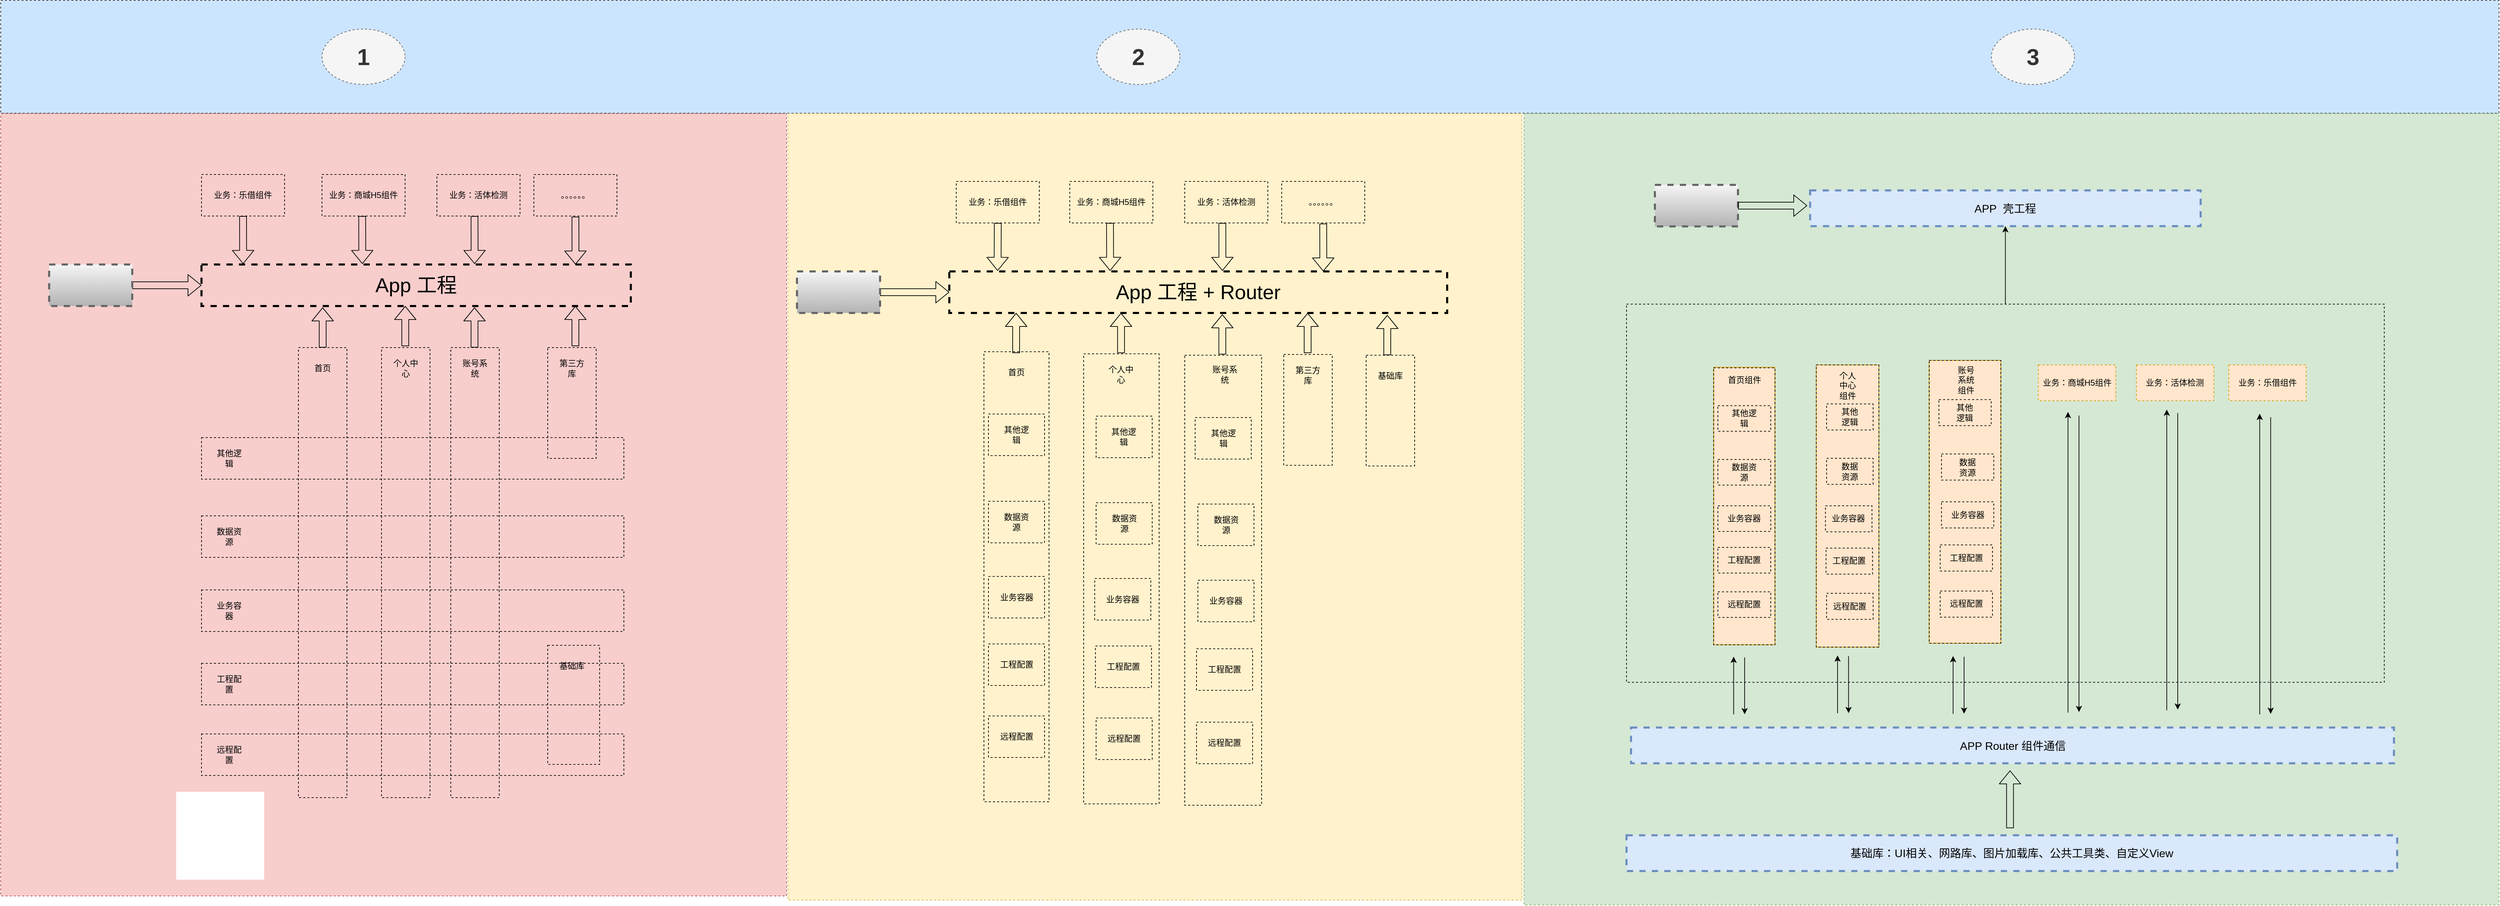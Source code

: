 <mxfile version="13.8.3" type="github">
  <diagram id="fWEZQgw__x6ZtdcJtYpZ" name="Page-1">
    <mxGraphModel dx="4532" dy="2762" grid="1" gridSize="10" guides="1" tooltips="1" connect="1" arrows="1" fold="1" page="1" pageScale="1" pageWidth="1169" pageHeight="827" background="none" math="0" shadow="0">
      <root>
        <mxCell id="0" />
        <mxCell id="1" parent="0" />
        <mxCell id="_5a8jp4hBbR_ww9mLfNI-317" value="" style="group" vertex="1" connectable="0" parent="1">
          <mxGeometry x="-520" y="-622" width="3608" height="1252" as="geometry" />
        </mxCell>
        <mxCell id="_5a8jp4hBbR_ww9mLfNI-311" value="" style="rounded=0;whiteSpace=wrap;html=1;dashed=1;strokeWidth=1;fillColor=#cce5ff;fontSize=33;strokeColor=#36393d;" vertex="1" parent="_5a8jp4hBbR_ww9mLfNI-317">
          <mxGeometry y="-41.5" width="3608" height="163" as="geometry" />
        </mxCell>
        <mxCell id="_5a8jp4hBbR_ww9mLfNI-304" value="" style="rounded=0;whiteSpace=wrap;html=1;dashed=1;strokeWidth=1;fillColor=#f8cecc;fontSize=16;strokeColor=#b85450;" vertex="1" parent="_5a8jp4hBbR_ww9mLfNI-317">
          <mxGeometry y="122" width="1135" height="1130" as="geometry" />
        </mxCell>
        <mxCell id="_5a8jp4hBbR_ww9mLfNI-19" value="账号系统" style="text;html=1;strokeColor=none;fillColor=none;align=center;verticalAlign=middle;whiteSpace=wrap;rounded=0;dashed=1;" vertex="1" parent="_5a8jp4hBbR_ww9mLfNI-317">
          <mxGeometry x="665" y="480" width="40" height="20" as="geometry" />
        </mxCell>
        <mxCell id="_5a8jp4hBbR_ww9mLfNI-21" value="" style="rounded=0;whiteSpace=wrap;html=1;dashed=1;fillColor=none;container=1;" vertex="1" collapsed="1" parent="_5a8jp4hBbR_ww9mLfNI-317">
          <mxGeometry x="790" y="890" width="75" height="172" as="geometry">
            <mxRectangle x="680" y="620" width="70" height="220" as="alternateBounds" />
          </mxGeometry>
        </mxCell>
        <mxCell id="_5a8jp4hBbR_ww9mLfNI-22" value="基础库" style="text;html=1;strokeColor=none;fillColor=none;align=center;verticalAlign=middle;whiteSpace=wrap;rounded=0;dashed=1;" vertex="1" parent="_5a8jp4hBbR_ww9mLfNI-317">
          <mxGeometry x="805" y="910" width="40" height="20" as="geometry" />
        </mxCell>
        <mxCell id="_5a8jp4hBbR_ww9mLfNI-23" value="" style="group" vertex="1" connectable="0" parent="_5a8jp4hBbR_ww9mLfNI-317">
          <mxGeometry x="290" y="1018" width="610" height="60" as="geometry" />
        </mxCell>
        <mxCell id="_5a8jp4hBbR_ww9mLfNI-5" value="" style="rounded=0;whiteSpace=wrap;html=1;dashed=1;fillColor=none;" vertex="1" parent="_5a8jp4hBbR_ww9mLfNI-23">
          <mxGeometry width="610" height="60" as="geometry" />
        </mxCell>
        <mxCell id="_5a8jp4hBbR_ww9mLfNI-15" value="远程配置" style="text;html=1;strokeColor=none;fillColor=none;align=center;verticalAlign=middle;whiteSpace=wrap;rounded=0;dashed=1;" vertex="1" parent="_5a8jp4hBbR_ww9mLfNI-23">
          <mxGeometry x="20" y="20" width="40" height="20" as="geometry" />
        </mxCell>
        <mxCell id="_5a8jp4hBbR_ww9mLfNI-24" value="" style="group" vertex="1" connectable="0" parent="_5a8jp4hBbR_ww9mLfNI-317">
          <mxGeometry x="290" y="916" width="610" height="60" as="geometry" />
        </mxCell>
        <mxCell id="_5a8jp4hBbR_ww9mLfNI-4" value="" style="rounded=0;whiteSpace=wrap;html=1;dashed=1;fillColor=none;" vertex="1" parent="_5a8jp4hBbR_ww9mLfNI-24">
          <mxGeometry width="610" height="60" as="geometry" />
        </mxCell>
        <mxCell id="_5a8jp4hBbR_ww9mLfNI-14" value="工程配置" style="text;html=1;strokeColor=none;fillColor=none;align=center;verticalAlign=middle;whiteSpace=wrap;rounded=0;dashed=1;" vertex="1" parent="_5a8jp4hBbR_ww9mLfNI-24">
          <mxGeometry x="20" y="20" width="40" height="20" as="geometry" />
        </mxCell>
        <mxCell id="_5a8jp4hBbR_ww9mLfNI-25" value="" style="group" vertex="1" connectable="0" parent="_5a8jp4hBbR_ww9mLfNI-317">
          <mxGeometry x="290" y="703" width="610" height="60" as="geometry" />
        </mxCell>
        <mxCell id="_5a8jp4hBbR_ww9mLfNI-3" value="" style="rounded=0;whiteSpace=wrap;html=1;dashed=1;fillColor=none;" vertex="1" parent="_5a8jp4hBbR_ww9mLfNI-25">
          <mxGeometry width="610" height="60" as="geometry" />
        </mxCell>
        <mxCell id="_5a8jp4hBbR_ww9mLfNI-16" value="数据资源" style="text;html=1;strokeColor=none;fillColor=none;align=center;verticalAlign=middle;whiteSpace=wrap;rounded=0;dashed=1;" vertex="1" parent="_5a8jp4hBbR_ww9mLfNI-25">
          <mxGeometry x="20" y="20" width="40" height="20" as="geometry" />
        </mxCell>
        <mxCell id="_5a8jp4hBbR_ww9mLfNI-26" value="" style="group" vertex="1" connectable="0" parent="_5a8jp4hBbR_ww9mLfNI-317">
          <mxGeometry x="290" y="590" width="610" height="60" as="geometry" />
        </mxCell>
        <mxCell id="_5a8jp4hBbR_ww9mLfNI-2" value="" style="rounded=0;whiteSpace=wrap;html=1;dashed=1;fillColor=none;" vertex="1" parent="_5a8jp4hBbR_ww9mLfNI-26">
          <mxGeometry width="610" height="60" as="geometry" />
        </mxCell>
        <mxCell id="_5a8jp4hBbR_ww9mLfNI-12" value="其他逻辑" style="text;html=1;strokeColor=none;fillColor=none;align=center;verticalAlign=middle;whiteSpace=wrap;rounded=0;dashed=1;" vertex="1" parent="_5a8jp4hBbR_ww9mLfNI-26">
          <mxGeometry x="20" y="20" width="40" height="20" as="geometry" />
        </mxCell>
        <mxCell id="_5a8jp4hBbR_ww9mLfNI-27" value="" style="group" vertex="1" connectable="0" parent="_5a8jp4hBbR_ww9mLfNI-317">
          <mxGeometry x="290" y="810" width="610" height="60" as="geometry" />
        </mxCell>
        <mxCell id="_5a8jp4hBbR_ww9mLfNI-28" value="" style="rounded=0;whiteSpace=wrap;html=1;dashed=1;fillColor=none;" vertex="1" parent="_5a8jp4hBbR_ww9mLfNI-27">
          <mxGeometry width="610" height="60" as="geometry" />
        </mxCell>
        <mxCell id="_5a8jp4hBbR_ww9mLfNI-29" value="业务容器" style="text;html=1;strokeColor=none;fillColor=none;align=center;verticalAlign=middle;whiteSpace=wrap;rounded=0;dashed=1;" vertex="1" parent="_5a8jp4hBbR_ww9mLfNI-27">
          <mxGeometry x="20" y="20" width="40" height="20" as="geometry" />
        </mxCell>
        <mxCell id="_5a8jp4hBbR_ww9mLfNI-32" value="" style="group" vertex="1" connectable="0" parent="_5a8jp4hBbR_ww9mLfNI-317">
          <mxGeometry x="790" y="460" width="70" height="160" as="geometry" />
        </mxCell>
        <mxCell id="_5a8jp4hBbR_ww9mLfNI-9" value="" style="rounded=0;whiteSpace=wrap;html=1;dashed=1;fillColor=none;" vertex="1" parent="_5a8jp4hBbR_ww9mLfNI-32">
          <mxGeometry width="70" height="160" as="geometry" />
        </mxCell>
        <mxCell id="_5a8jp4hBbR_ww9mLfNI-20" value="第三方库" style="text;html=1;strokeColor=none;fillColor=none;align=center;verticalAlign=middle;whiteSpace=wrap;rounded=0;dashed=1;" vertex="1" parent="_5a8jp4hBbR_ww9mLfNI-32">
          <mxGeometry x="15" y="20" width="40" height="20" as="geometry" />
        </mxCell>
        <mxCell id="_5a8jp4hBbR_ww9mLfNI-33" value="&lt;font style=&quot;font-size: 29px&quot;&gt;App 工程&lt;/font&gt;" style="rounded=0;whiteSpace=wrap;html=1;dashed=1;fillColor=none;strokeWidth=3;" vertex="1" parent="_5a8jp4hBbR_ww9mLfNI-317">
          <mxGeometry x="290" y="340" width="620" height="60" as="geometry" />
        </mxCell>
        <mxCell id="_5a8jp4hBbR_ww9mLfNI-34" value="业务：乐借组件" style="rounded=0;whiteSpace=wrap;html=1;dashed=1;fillColor=none;" vertex="1" parent="_5a8jp4hBbR_ww9mLfNI-317">
          <mxGeometry x="290" y="210" width="120" height="60" as="geometry" />
        </mxCell>
        <mxCell id="_5a8jp4hBbR_ww9mLfNI-35" value="业务：商城H5组件" style="rounded=0;whiteSpace=wrap;html=1;dashed=1;fillColor=none;" vertex="1" parent="_5a8jp4hBbR_ww9mLfNI-317">
          <mxGeometry x="464" y="210" width="120" height="60" as="geometry" />
        </mxCell>
        <mxCell id="_5a8jp4hBbR_ww9mLfNI-36" value="业务：活体检测" style="rounded=0;whiteSpace=wrap;html=1;dashed=1;fillColor=none;" vertex="1" parent="_5a8jp4hBbR_ww9mLfNI-317">
          <mxGeometry x="630" y="210" width="120" height="60" as="geometry" />
        </mxCell>
        <mxCell id="_5a8jp4hBbR_ww9mLfNI-37" value="。。。。。。" style="rounded=0;whiteSpace=wrap;html=1;dashed=1;fillColor=none;" vertex="1" parent="_5a8jp4hBbR_ww9mLfNI-317">
          <mxGeometry x="770" y="210" width="120" height="60" as="geometry" />
        </mxCell>
        <mxCell id="_5a8jp4hBbR_ww9mLfNI-39" value="" style="shape=flexArrow;endArrow=classic;html=1;entryX=0;entryY=0.5;entryDx=0;entryDy=0;exitX=1;exitY=0.5;exitDx=0;exitDy=0;" edge="1" parent="_5a8jp4hBbR_ww9mLfNI-317" source="_5a8jp4hBbR_ww9mLfNI-41" target="_5a8jp4hBbR_ww9mLfNI-33">
          <mxGeometry width="50" height="50" relative="1" as="geometry">
            <mxPoint x="130" y="400" as="sourcePoint" />
            <mxPoint x="180" y="350" as="targetPoint" />
            <Array as="points" />
          </mxGeometry>
        </mxCell>
        <mxCell id="_5a8jp4hBbR_ww9mLfNI-41" value="" style="rounded=0;whiteSpace=wrap;html=1;dashed=1;strokeWidth=3;fillColor=#f5f5f5;strokeColor=#666666;gradientColor=#b3b3b3;" vertex="1" parent="_5a8jp4hBbR_ww9mLfNI-317">
          <mxGeometry x="70" y="340" width="120" height="60" as="geometry" />
        </mxCell>
        <mxCell id="_5a8jp4hBbR_ww9mLfNI-42" value="" style="shape=flexArrow;endArrow=classic;html=1;exitX=0.5;exitY=0;exitDx=0;exitDy=0;" edge="1" parent="_5a8jp4hBbR_ww9mLfNI-317" source="_5a8jp4hBbR_ww9mLfNI-6">
          <mxGeometry width="50" height="50" relative="1" as="geometry">
            <mxPoint x="462" y="450" as="sourcePoint" />
            <mxPoint x="465" y="402" as="targetPoint" />
          </mxGeometry>
        </mxCell>
        <mxCell id="_5a8jp4hBbR_ww9mLfNI-43" value="" style="shape=flexArrow;endArrow=classic;html=1;exitX=0.5;exitY=0;exitDx=0;exitDy=0;" edge="1" parent="_5a8jp4hBbR_ww9mLfNI-317">
          <mxGeometry width="50" height="50" relative="1" as="geometry">
            <mxPoint x="584.29" y="458" as="sourcePoint" />
            <mxPoint x="584.29" y="400" as="targetPoint" />
          </mxGeometry>
        </mxCell>
        <mxCell id="_5a8jp4hBbR_ww9mLfNI-44" value="" style="shape=flexArrow;endArrow=classic;html=1;exitX=0.5;exitY=0;exitDx=0;exitDy=0;" edge="1" parent="_5a8jp4hBbR_ww9mLfNI-317">
          <mxGeometry width="50" height="50" relative="1" as="geometry">
            <mxPoint x="684.29" y="460" as="sourcePoint" />
            <mxPoint x="684.29" y="402" as="targetPoint" />
          </mxGeometry>
        </mxCell>
        <mxCell id="_5a8jp4hBbR_ww9mLfNI-45" value="" style="shape=flexArrow;endArrow=classic;html=1;exitX=0.5;exitY=0;exitDx=0;exitDy=0;" edge="1" parent="_5a8jp4hBbR_ww9mLfNI-317">
          <mxGeometry width="50" height="50" relative="1" as="geometry">
            <mxPoint x="830" y="458" as="sourcePoint" />
            <mxPoint x="830" y="400" as="targetPoint" />
          </mxGeometry>
        </mxCell>
        <mxCell id="_5a8jp4hBbR_ww9mLfNI-47" value="" style="shape=flexArrow;endArrow=classic;html=1;exitX=0.5;exitY=1;exitDx=0;exitDy=0;entryX=0.097;entryY=-0.014;entryDx=0;entryDy=0;entryPerimeter=0;" edge="1" parent="_5a8jp4hBbR_ww9mLfNI-317" source="_5a8jp4hBbR_ww9mLfNI-34" target="_5a8jp4hBbR_ww9mLfNI-33">
          <mxGeometry width="50" height="50" relative="1" as="geometry">
            <mxPoint x="320" y="330" as="sourcePoint" />
            <mxPoint x="370" y="280" as="targetPoint" />
          </mxGeometry>
        </mxCell>
        <mxCell id="_5a8jp4hBbR_ww9mLfNI-48" value="" style="shape=flexArrow;endArrow=classic;html=1;exitX=0.5;exitY=1;exitDx=0;exitDy=0;entryX=0.097;entryY=-0.014;entryDx=0;entryDy=0;entryPerimeter=0;" edge="1" parent="_5a8jp4hBbR_ww9mLfNI-317">
          <mxGeometry width="50" height="50" relative="1" as="geometry">
            <mxPoint x="522.07" y="270" as="sourcePoint" />
            <mxPoint x="522.21" y="339.16" as="targetPoint" />
          </mxGeometry>
        </mxCell>
        <mxCell id="_5a8jp4hBbR_ww9mLfNI-49" value="" style="shape=flexArrow;endArrow=classic;html=1;exitX=0.5;exitY=1;exitDx=0;exitDy=0;entryX=0.097;entryY=-0.014;entryDx=0;entryDy=0;entryPerimeter=0;" edge="1" parent="_5a8jp4hBbR_ww9mLfNI-317">
          <mxGeometry width="50" height="50" relative="1" as="geometry">
            <mxPoint x="684.29" y="270" as="sourcePoint" />
            <mxPoint x="684.43" y="339.16" as="targetPoint" />
          </mxGeometry>
        </mxCell>
        <mxCell id="_5a8jp4hBbR_ww9mLfNI-50" value="" style="shape=flexArrow;endArrow=classic;html=1;exitX=0.5;exitY=1;exitDx=0;exitDy=0;entryX=0.097;entryY=-0.014;entryDx=0;entryDy=0;entryPerimeter=0;" edge="1" parent="_5a8jp4hBbR_ww9mLfNI-317">
          <mxGeometry width="50" height="50" relative="1" as="geometry">
            <mxPoint x="830" y="270.84" as="sourcePoint" />
            <mxPoint x="830.14" y="340.0" as="targetPoint" />
          </mxGeometry>
        </mxCell>
        <mxCell id="_5a8jp4hBbR_ww9mLfNI-310" value="1" style="ellipse;whiteSpace=wrap;html=1;dashed=1;strokeWidth=1;fillColor=#f5f5f5;fontSize=33;strokeColor=#666666;fontColor=#333333;fontStyle=1" vertex="1" parent="_5a8jp4hBbR_ww9mLfNI-317">
          <mxGeometry x="464" width="120" height="80" as="geometry" />
        </mxCell>
        <mxCell id="_5a8jp4hBbR_ww9mLfNI-307" value="" style="rounded=0;whiteSpace=wrap;html=1;dashed=1;strokeWidth=1;fillColor=#d5e8d4;fontSize=16;strokeColor=#82b366;" vertex="1" parent="1">
          <mxGeometry x="1680" y="-500" width="1408" height="1143" as="geometry" />
        </mxCell>
        <mxCell id="_5a8jp4hBbR_ww9mLfNI-305" value="" style="rounded=0;whiteSpace=wrap;html=1;dashed=1;strokeWidth=1;fillColor=#fff2cc;fontSize=16;strokeColor=#d6b656;" vertex="1" parent="1">
          <mxGeometry x="617" y="-500" width="1060" height="1136" as="geometry" />
        </mxCell>
        <mxCell id="_5a8jp4hBbR_ww9mLfNI-8" value="" style="rounded=0;whiteSpace=wrap;html=1;dashed=1;fillColor=none;" vertex="1" parent="1">
          <mxGeometry x="130" y="-162" width="70" height="650" as="geometry" />
        </mxCell>
        <mxCell id="_5a8jp4hBbR_ww9mLfNI-30" value="" style="group" vertex="1" connectable="0" parent="1">
          <mxGeometry x="-90" y="-162" width="70" height="650" as="geometry" />
        </mxCell>
        <mxCell id="_5a8jp4hBbR_ww9mLfNI-6" value="" style="rounded=0;whiteSpace=wrap;html=1;dashed=1;fillColor=none;" vertex="1" parent="_5a8jp4hBbR_ww9mLfNI-30">
          <mxGeometry width="70" height="650" as="geometry" />
        </mxCell>
        <mxCell id="_5a8jp4hBbR_ww9mLfNI-10" value="首页" style="text;html=1;strokeColor=none;fillColor=none;align=center;verticalAlign=middle;whiteSpace=wrap;rounded=0;dashed=1;" vertex="1" parent="_5a8jp4hBbR_ww9mLfNI-30">
          <mxGeometry x="15" y="20" width="40" height="20" as="geometry" />
        </mxCell>
        <mxCell id="_5a8jp4hBbR_ww9mLfNI-31" value="" style="group" vertex="1" connectable="0" parent="1">
          <mxGeometry x="30" y="-162" width="70" height="650" as="geometry" />
        </mxCell>
        <mxCell id="_5a8jp4hBbR_ww9mLfNI-7" value="" style="rounded=0;whiteSpace=wrap;html=1;dashed=1;fillColor=none;" vertex="1" parent="_5a8jp4hBbR_ww9mLfNI-31">
          <mxGeometry width="70" height="650" as="geometry" />
        </mxCell>
        <mxCell id="_5a8jp4hBbR_ww9mLfNI-11" value="个人中心" style="text;html=1;strokeColor=none;fillColor=none;align=center;verticalAlign=middle;whiteSpace=wrap;rounded=0;dashed=1;" vertex="1" parent="_5a8jp4hBbR_ww9mLfNI-31">
          <mxGeometry x="15" y="20" width="40" height="20" as="geometry" />
        </mxCell>
        <mxCell id="_5a8jp4hBbR_ww9mLfNI-76" value="" style="group" vertex="1" connectable="0" parent="1">
          <mxGeometry x="1333" y="-152" width="70" height="160" as="geometry" />
        </mxCell>
        <mxCell id="_5a8jp4hBbR_ww9mLfNI-77" value="" style="rounded=0;whiteSpace=wrap;html=1;dashed=1;fillColor=none;" vertex="1" parent="_5a8jp4hBbR_ww9mLfNI-76">
          <mxGeometry width="70" height="160" as="geometry" />
        </mxCell>
        <mxCell id="_5a8jp4hBbR_ww9mLfNI-78" value="第三方库" style="text;html=1;strokeColor=none;fillColor=none;align=center;verticalAlign=middle;whiteSpace=wrap;rounded=0;dashed=1;" vertex="1" parent="_5a8jp4hBbR_ww9mLfNI-76">
          <mxGeometry x="15" y="20" width="40" height="20" as="geometry" />
        </mxCell>
        <mxCell id="_5a8jp4hBbR_ww9mLfNI-79" value="&lt;font style=&quot;font-size: 29px&quot;&gt;App 工程 + Router&lt;/font&gt;" style="rounded=0;whiteSpace=wrap;html=1;dashed=1;fillColor=none;strokeWidth=3;" vertex="1" parent="1">
          <mxGeometry x="850" y="-272" width="719" height="60" as="geometry" />
        </mxCell>
        <mxCell id="_5a8jp4hBbR_ww9mLfNI-80" value="业务：乐借组件" style="rounded=0;whiteSpace=wrap;html=1;dashed=1;fillColor=none;" vertex="1" parent="1">
          <mxGeometry x="860" y="-402" width="120" height="60" as="geometry" />
        </mxCell>
        <mxCell id="_5a8jp4hBbR_ww9mLfNI-81" value="业务：商城H5组件" style="rounded=0;whiteSpace=wrap;html=1;dashed=1;fillColor=none;" vertex="1" parent="1">
          <mxGeometry x="1024" y="-402" width="120" height="60" as="geometry" />
        </mxCell>
        <mxCell id="_5a8jp4hBbR_ww9mLfNI-82" value="业务：活体检测" style="rounded=0;whiteSpace=wrap;html=1;dashed=1;fillColor=none;" vertex="1" parent="1">
          <mxGeometry x="1190" y="-402" width="120" height="60" as="geometry" />
        </mxCell>
        <mxCell id="_5a8jp4hBbR_ww9mLfNI-83" value="。。。。。。" style="rounded=0;whiteSpace=wrap;html=1;dashed=1;fillColor=none;" vertex="1" parent="1">
          <mxGeometry x="1330" y="-402" width="120" height="60" as="geometry" />
        </mxCell>
        <mxCell id="_5a8jp4hBbR_ww9mLfNI-84" value="" style="shape=flexArrow;endArrow=classic;html=1;entryX=0;entryY=0.5;entryDx=0;entryDy=0;exitX=1;exitY=0.5;exitDx=0;exitDy=0;" edge="1" source="_5a8jp4hBbR_ww9mLfNI-85" target="_5a8jp4hBbR_ww9mLfNI-79" parent="1">
          <mxGeometry width="50" height="50" relative="1" as="geometry">
            <mxPoint x="690" y="-212" as="sourcePoint" />
            <mxPoint x="740" y="-262" as="targetPoint" />
            <Array as="points" />
          </mxGeometry>
        </mxCell>
        <mxCell id="_5a8jp4hBbR_ww9mLfNI-85" value="" style="rounded=0;whiteSpace=wrap;html=1;dashed=1;strokeWidth=3;fillColor=#f5f5f5;gradientColor=#b3b3b3;strokeColor=#666666;" vertex="1" parent="1">
          <mxGeometry x="630" y="-272" width="120" height="60" as="geometry" />
        </mxCell>
        <mxCell id="_5a8jp4hBbR_ww9mLfNI-87" value="" style="shape=flexArrow;endArrow=classic;html=1;exitX=0.5;exitY=0;exitDx=0;exitDy=0;" edge="1" parent="1">
          <mxGeometry width="50" height="50" relative="1" as="geometry">
            <mxPoint x="1098" y="-154" as="sourcePoint" />
            <mxPoint x="1098" y="-212" as="targetPoint" />
          </mxGeometry>
        </mxCell>
        <mxCell id="_5a8jp4hBbR_ww9mLfNI-88" value="" style="shape=flexArrow;endArrow=classic;html=1;exitX=0.5;exitY=0;exitDx=0;exitDy=0;" edge="1" parent="1">
          <mxGeometry width="50" height="50" relative="1" as="geometry">
            <mxPoint x="1244.29" y="-152" as="sourcePoint" />
            <mxPoint x="1244.29" y="-210" as="targetPoint" />
          </mxGeometry>
        </mxCell>
        <mxCell id="_5a8jp4hBbR_ww9mLfNI-89" value="" style="shape=flexArrow;endArrow=classic;html=1;exitX=0.5;exitY=0;exitDx=0;exitDy=0;" edge="1" parent="1">
          <mxGeometry width="50" height="50" relative="1" as="geometry">
            <mxPoint x="1367.5" y="-154" as="sourcePoint" />
            <mxPoint x="1367.5" y="-212" as="targetPoint" />
          </mxGeometry>
        </mxCell>
        <mxCell id="_5a8jp4hBbR_ww9mLfNI-90" value="" style="shape=flexArrow;endArrow=classic;html=1;exitX=0.5;exitY=1;exitDx=0;exitDy=0;entryX=0.097;entryY=-0.014;entryDx=0;entryDy=0;entryPerimeter=0;" edge="1" source="_5a8jp4hBbR_ww9mLfNI-80" target="_5a8jp4hBbR_ww9mLfNI-79" parent="1">
          <mxGeometry width="50" height="50" relative="1" as="geometry">
            <mxPoint x="880" y="-282" as="sourcePoint" />
            <mxPoint x="930" y="-332" as="targetPoint" />
          </mxGeometry>
        </mxCell>
        <mxCell id="_5a8jp4hBbR_ww9mLfNI-91" value="" style="shape=flexArrow;endArrow=classic;html=1;exitX=0.5;exitY=1;exitDx=0;exitDy=0;entryX=0.097;entryY=-0.014;entryDx=0;entryDy=0;entryPerimeter=0;" edge="1" parent="1">
          <mxGeometry width="50" height="50" relative="1" as="geometry">
            <mxPoint x="1082.07" y="-342" as="sourcePoint" />
            <mxPoint x="1082.21" y="-272.84" as="targetPoint" />
          </mxGeometry>
        </mxCell>
        <mxCell id="_5a8jp4hBbR_ww9mLfNI-92" value="" style="shape=flexArrow;endArrow=classic;html=1;exitX=0.5;exitY=1;exitDx=0;exitDy=0;entryX=0.097;entryY=-0.014;entryDx=0;entryDy=0;entryPerimeter=0;" edge="1" parent="1">
          <mxGeometry width="50" height="50" relative="1" as="geometry">
            <mxPoint x="1244.29" y="-342" as="sourcePoint" />
            <mxPoint x="1244.43" y="-272.84" as="targetPoint" />
          </mxGeometry>
        </mxCell>
        <mxCell id="_5a8jp4hBbR_ww9mLfNI-93" value="" style="shape=flexArrow;endArrow=classic;html=1;exitX=0.5;exitY=1;exitDx=0;exitDy=0;entryX=0.097;entryY=-0.014;entryDx=0;entryDy=0;entryPerimeter=0;" edge="1" parent="1">
          <mxGeometry width="50" height="50" relative="1" as="geometry">
            <mxPoint x="1390" y="-341.16" as="sourcePoint" />
            <mxPoint x="1390.14" y="-272.0" as="targetPoint" />
          </mxGeometry>
        </mxCell>
        <mxCell id="_5a8jp4hBbR_ww9mLfNI-71" value="" style="rounded=0;whiteSpace=wrap;html=1;dashed=1;fillColor=none;" vertex="1" parent="1">
          <mxGeometry x="900" y="-156" width="94.0" height="650" as="geometry" />
        </mxCell>
        <mxCell id="_5a8jp4hBbR_ww9mLfNI-72" value="首页" style="text;html=1;strokeColor=none;fillColor=none;align=center;verticalAlign=middle;whiteSpace=wrap;rounded=0;dashed=1;" vertex="1" parent="1">
          <mxGeometry x="920.143" y="-136" width="53.714" height="20" as="geometry" />
        </mxCell>
        <mxCell id="_5a8jp4hBbR_ww9mLfNI-94" value="" style="group" vertex="1" connectable="0" parent="1">
          <mxGeometry x="906.5" y="-66" width="81" height="60" as="geometry" />
        </mxCell>
        <mxCell id="_5a8jp4hBbR_ww9mLfNI-96" value="" style="group" vertex="1" connectable="0" parent="_5a8jp4hBbR_ww9mLfNI-94">
          <mxGeometry width="81" height="60" as="geometry" />
        </mxCell>
        <mxCell id="_5a8jp4hBbR_ww9mLfNI-65" value="" style="rounded=0;whiteSpace=wrap;html=1;dashed=1;fillColor=none;" vertex="1" parent="_5a8jp4hBbR_ww9mLfNI-96">
          <mxGeometry width="81" height="60" as="geometry" />
        </mxCell>
        <mxCell id="_5a8jp4hBbR_ww9mLfNI-66" value="其他逻辑" style="text;html=1;strokeColor=none;fillColor=none;align=center;verticalAlign=middle;whiteSpace=wrap;rounded=0;dashed=1;" vertex="1" parent="_5a8jp4hBbR_ww9mLfNI-96">
          <mxGeometry x="20" y="20" width="40" height="20" as="geometry" />
        </mxCell>
        <mxCell id="_5a8jp4hBbR_ww9mLfNI-122" value="" style="group" vertex="1" connectable="0" parent="1">
          <mxGeometry x="906.5" y="60" width="81" height="60" as="geometry" />
        </mxCell>
        <mxCell id="_5a8jp4hBbR_ww9mLfNI-123" value="" style="rounded=0;whiteSpace=wrap;html=1;dashed=1;fillColor=none;" vertex="1" parent="_5a8jp4hBbR_ww9mLfNI-122">
          <mxGeometry width="81" height="60" as="geometry" />
        </mxCell>
        <mxCell id="_5a8jp4hBbR_ww9mLfNI-124" value="数据资源" style="text;html=1;strokeColor=none;fillColor=none;align=center;verticalAlign=middle;whiteSpace=wrap;rounded=0;dashed=1;" vertex="1" parent="_5a8jp4hBbR_ww9mLfNI-122">
          <mxGeometry x="20.5" y="20" width="40" height="20" as="geometry" />
        </mxCell>
        <mxCell id="_5a8jp4hBbR_ww9mLfNI-132" value="业务容器" style="rounded=0;whiteSpace=wrap;html=1;dashed=1;fillColor=none;" vertex="1" parent="1">
          <mxGeometry x="906.5" y="168.5" width="81" height="60" as="geometry" />
        </mxCell>
        <mxCell id="_5a8jp4hBbR_ww9mLfNI-163" value="工程配置" style="rounded=0;whiteSpace=wrap;html=1;dashed=1;fillColor=none;" vertex="1" parent="1">
          <mxGeometry x="906.5" y="266" width="81" height="60" as="geometry" />
        </mxCell>
        <mxCell id="_5a8jp4hBbR_ww9mLfNI-164" value="远程配置" style="rounded=0;whiteSpace=wrap;html=1;dashed=1;fillColor=none;" vertex="1" parent="1">
          <mxGeometry x="906.5" y="370" width="81" height="60" as="geometry" />
        </mxCell>
        <mxCell id="_5a8jp4hBbR_ww9mLfNI-188" value="" style="group" vertex="1" connectable="0" parent="1">
          <mxGeometry x="1044" y="-153" width="109" height="650" as="geometry" />
        </mxCell>
        <mxCell id="_5a8jp4hBbR_ww9mLfNI-74" value="" style="rounded=0;whiteSpace=wrap;html=1;dashed=1;fillColor=none;" vertex="1" parent="_5a8jp4hBbR_ww9mLfNI-188">
          <mxGeometry width="109" height="650" as="geometry" />
        </mxCell>
        <mxCell id="_5a8jp4hBbR_ww9mLfNI-75" value="个人中心" style="text;html=1;strokeColor=none;fillColor=none;align=center;verticalAlign=middle;whiteSpace=wrap;rounded=0;dashed=1;" vertex="1" parent="_5a8jp4hBbR_ww9mLfNI-188">
          <mxGeometry x="34" y="20" width="40" height="20" as="geometry" />
        </mxCell>
        <mxCell id="_5a8jp4hBbR_ww9mLfNI-113" value="" style="group" vertex="1" connectable="0" parent="_5a8jp4hBbR_ww9mLfNI-188">
          <mxGeometry x="18" y="90" width="81" height="60" as="geometry" />
        </mxCell>
        <mxCell id="_5a8jp4hBbR_ww9mLfNI-114" value="" style="group" vertex="1" connectable="0" parent="_5a8jp4hBbR_ww9mLfNI-113">
          <mxGeometry width="81" height="60" as="geometry" />
        </mxCell>
        <mxCell id="_5a8jp4hBbR_ww9mLfNI-115" value="" style="rounded=0;whiteSpace=wrap;html=1;dashed=1;fillColor=none;" vertex="1" parent="_5a8jp4hBbR_ww9mLfNI-114">
          <mxGeometry width="81" height="60" as="geometry" />
        </mxCell>
        <mxCell id="_5a8jp4hBbR_ww9mLfNI-116" value="其他逻辑" style="text;html=1;strokeColor=none;fillColor=none;align=center;verticalAlign=middle;whiteSpace=wrap;rounded=0;dashed=1;" vertex="1" parent="_5a8jp4hBbR_ww9mLfNI-114">
          <mxGeometry x="20" y="20" width="40" height="20" as="geometry" />
        </mxCell>
        <mxCell id="_5a8jp4hBbR_ww9mLfNI-126" value="" style="group" vertex="1" connectable="0" parent="_5a8jp4hBbR_ww9mLfNI-188">
          <mxGeometry x="18" y="215" width="81" height="60" as="geometry" />
        </mxCell>
        <mxCell id="_5a8jp4hBbR_ww9mLfNI-127" value="" style="rounded=0;whiteSpace=wrap;html=1;dashed=1;fillColor=none;" vertex="1" parent="_5a8jp4hBbR_ww9mLfNI-126">
          <mxGeometry width="81" height="60" as="geometry" />
        </mxCell>
        <mxCell id="_5a8jp4hBbR_ww9mLfNI-128" value="数据资源" style="text;html=1;strokeColor=none;fillColor=none;align=center;verticalAlign=middle;whiteSpace=wrap;rounded=0;dashed=1;" vertex="1" parent="_5a8jp4hBbR_ww9mLfNI-126">
          <mxGeometry x="20.5" y="20" width="40" height="20" as="geometry" />
        </mxCell>
        <mxCell id="_5a8jp4hBbR_ww9mLfNI-161" value="业务容器" style="rounded=0;whiteSpace=wrap;html=1;dashed=1;fillColor=none;" vertex="1" parent="_5a8jp4hBbR_ww9mLfNI-188">
          <mxGeometry x="16" y="324.5" width="81" height="60" as="geometry" />
        </mxCell>
        <mxCell id="_5a8jp4hBbR_ww9mLfNI-181" value="工程配置" style="rounded=0;whiteSpace=wrap;html=1;dashed=1;fillColor=none;" vertex="1" parent="_5a8jp4hBbR_ww9mLfNI-188">
          <mxGeometry x="17" y="422" width="81" height="60" as="geometry" />
        </mxCell>
        <mxCell id="_5a8jp4hBbR_ww9mLfNI-183" value="远程配置" style="rounded=0;whiteSpace=wrap;html=1;dashed=1;fillColor=none;" vertex="1" parent="_5a8jp4hBbR_ww9mLfNI-188">
          <mxGeometry x="18" y="526" width="81" height="60" as="geometry" />
        </mxCell>
        <mxCell id="_5a8jp4hBbR_ww9mLfNI-189" value="" style="shape=flexArrow;endArrow=classic;html=1;exitX=0.5;exitY=0;exitDx=0;exitDy=0;" edge="1" parent="1">
          <mxGeometry width="50" height="50" relative="1" as="geometry">
            <mxPoint x="946.5" y="-154" as="sourcePoint" />
            <mxPoint x="946.5" y="-212" as="targetPoint" />
          </mxGeometry>
        </mxCell>
        <mxCell id="_5a8jp4hBbR_ww9mLfNI-192" value="" style="group" vertex="1" connectable="0" parent="1">
          <mxGeometry x="1190" y="-151" width="111" height="650" as="geometry" />
        </mxCell>
        <mxCell id="_5a8jp4hBbR_ww9mLfNI-51" value="" style="rounded=0;whiteSpace=wrap;html=1;dashed=1;fillColor=none;" vertex="1" parent="_5a8jp4hBbR_ww9mLfNI-192">
          <mxGeometry width="111" height="650" as="geometry" />
        </mxCell>
        <mxCell id="_5a8jp4hBbR_ww9mLfNI-52" value="账号系统" style="text;html=1;strokeColor=none;fillColor=none;align=center;verticalAlign=middle;whiteSpace=wrap;rounded=0;dashed=1;" vertex="1" parent="_5a8jp4hBbR_ww9mLfNI-192">
          <mxGeometry x="37.5" y="18" width="40" height="20" as="geometry" />
        </mxCell>
        <mxCell id="_5a8jp4hBbR_ww9mLfNI-120" value="" style="group" vertex="1" connectable="0" parent="_5a8jp4hBbR_ww9mLfNI-192">
          <mxGeometry x="15" y="90" width="81" height="60" as="geometry" />
        </mxCell>
        <mxCell id="_5a8jp4hBbR_ww9mLfNI-118" value="" style="rounded=0;whiteSpace=wrap;html=1;dashed=1;fillColor=none;" vertex="1" parent="_5a8jp4hBbR_ww9mLfNI-120">
          <mxGeometry width="81" height="60" as="geometry" />
        </mxCell>
        <mxCell id="_5a8jp4hBbR_ww9mLfNI-119" value="其他逻辑" style="text;html=1;strokeColor=none;fillColor=none;align=center;verticalAlign=middle;whiteSpace=wrap;rounded=0;dashed=1;" vertex="1" parent="_5a8jp4hBbR_ww9mLfNI-120">
          <mxGeometry x="20.5" y="20" width="40" height="20" as="geometry" />
        </mxCell>
        <mxCell id="_5a8jp4hBbR_ww9mLfNI-162" value="业务容器" style="rounded=0;whiteSpace=wrap;html=1;dashed=1;fillColor=none;" vertex="1" parent="_5a8jp4hBbR_ww9mLfNI-192">
          <mxGeometry x="19" y="325" width="81" height="60" as="geometry" />
        </mxCell>
        <mxCell id="_5a8jp4hBbR_ww9mLfNI-182" value="工程配置" style="rounded=0;whiteSpace=wrap;html=1;dashed=1;fillColor=none;" vertex="1" parent="_5a8jp4hBbR_ww9mLfNI-192">
          <mxGeometry x="17" y="424" width="81" height="60" as="geometry" />
        </mxCell>
        <mxCell id="_5a8jp4hBbR_ww9mLfNI-184" value="远程配置" style="rounded=0;whiteSpace=wrap;html=1;dashed=1;fillColor=none;" vertex="1" parent="_5a8jp4hBbR_ww9mLfNI-192">
          <mxGeometry x="17" y="530" width="81" height="60" as="geometry" />
        </mxCell>
        <mxCell id="_5a8jp4hBbR_ww9mLfNI-185" value="" style="group" vertex="1" connectable="0" parent="_5a8jp4hBbR_ww9mLfNI-192">
          <mxGeometry x="19" y="215" width="81" height="60" as="geometry" />
        </mxCell>
        <mxCell id="_5a8jp4hBbR_ww9mLfNI-186" value="" style="rounded=0;whiteSpace=wrap;html=1;dashed=1;fillColor=none;" vertex="1" parent="_5a8jp4hBbR_ww9mLfNI-185">
          <mxGeometry width="81" height="60" as="geometry" />
        </mxCell>
        <mxCell id="_5a8jp4hBbR_ww9mLfNI-187" value="数据资源" style="text;html=1;strokeColor=none;fillColor=none;align=center;verticalAlign=middle;whiteSpace=wrap;rounded=0;dashed=1;" vertex="1" parent="_5a8jp4hBbR_ww9mLfNI-185">
          <mxGeometry x="20.5" y="20" width="40" height="20" as="geometry" />
        </mxCell>
        <mxCell id="_5a8jp4hBbR_ww9mLfNI-193" value="" style="shape=flexArrow;endArrow=classic;html=1;exitX=0.5;exitY=0;exitDx=0;exitDy=0;" edge="1" parent="1">
          <mxGeometry width="50" height="50" relative="1" as="geometry">
            <mxPoint x="1482.5" y="-151" as="sourcePoint" />
            <mxPoint x="1482.5" y="-209" as="targetPoint" />
          </mxGeometry>
        </mxCell>
        <mxCell id="_5a8jp4hBbR_ww9mLfNI-306" value="" style="group" vertex="1" connectable="0" parent="1">
          <mxGeometry x="1828" y="-389" width="1113" height="983" as="geometry" />
        </mxCell>
        <mxCell id="_5a8jp4hBbR_ww9mLfNI-299" value="" style="rounded=0;whiteSpace=wrap;html=1;dashed=1;strokeWidth=1;fillColor=none;fontSize=16;" vertex="1" parent="_5a8jp4hBbR_ww9mLfNI-306">
          <mxGeometry y="164.263" width="1094.357" height="546.111" as="geometry" />
        </mxCell>
        <mxCell id="_5a8jp4hBbR_ww9mLfNI-200" value="业务：乐借组件" style="rounded=0;whiteSpace=wrap;html=1;dashed=1;fillColor=#ffe6cc;strokeColor=#d79b00;" vertex="1" parent="_5a8jp4hBbR_ww9mLfNI-306">
          <mxGeometry x="869.706" y="251.985" width="111.859" height="51.601" as="geometry" />
        </mxCell>
        <mxCell id="_5a8jp4hBbR_ww9mLfNI-201" value="业务：商城H5组件" style="rounded=0;whiteSpace=wrap;html=1;dashed=1;fillColor=#ffe6cc;strokeColor=#d79b00;" vertex="1" parent="_5a8jp4hBbR_ww9mLfNI-306">
          <mxGeometry x="594.719" y="251.985" width="111.859" height="51.601" as="geometry" />
        </mxCell>
        <mxCell id="_5a8jp4hBbR_ww9mLfNI-202" value="业务：活体检测" style="rounded=0;whiteSpace=wrap;html=1;dashed=1;fillColor=#ffe6cc;strokeColor=#d79b00;" vertex="1" parent="_5a8jp4hBbR_ww9mLfNI-306">
          <mxGeometry x="736.407" y="251.985" width="111.859" height="51.601" as="geometry" />
        </mxCell>
        <mxCell id="_5a8jp4hBbR_ww9mLfNI-206" value="" style="shape=flexArrow;endArrow=classic;html=1;exitX=0.5;exitY=0;exitDx=0;exitDy=0;" edge="1" parent="_5a8jp4hBbR_ww9mLfNI-306">
          <mxGeometry width="50" height="50" relative="1" as="geometry">
            <mxPoint x="553.862" y="921.079" as="sourcePoint" />
            <mxPoint x="553.862" y="837.657" as="targetPoint" />
          </mxGeometry>
        </mxCell>
        <mxCell id="_5a8jp4hBbR_ww9mLfNI-239" value="" style="group;fillColor=#ffe6cc;strokeColor=#d79b00;" vertex="1" connectable="0" parent="_5a8jp4hBbR_ww9mLfNI-306">
          <mxGeometry x="437.183" y="245.535" width="103.47" height="408.508" as="geometry" />
        </mxCell>
        <mxCell id="_5a8jp4hBbR_ww9mLfNI-240" value="" style="rounded=0;whiteSpace=wrap;html=1;dashed=1;fillColor=none;" vertex="1" parent="_5a8jp4hBbR_ww9mLfNI-239">
          <mxGeometry width="103.47" height="408.508" as="geometry" />
        </mxCell>
        <mxCell id="_5a8jp4hBbR_ww9mLfNI-241" value="账号系统组件" style="text;html=1;strokeColor=none;fillColor=none;align=center;verticalAlign=middle;whiteSpace=wrap;rounded=0;dashed=1;" vertex="1" parent="_5a8jp4hBbR_ww9mLfNI-239">
          <mxGeometry x="34.956" y="21.947" width="37.286" height="12.569" as="geometry" />
        </mxCell>
        <mxCell id="_5a8jp4hBbR_ww9mLfNI-242" value="" style="group" vertex="1" connectable="0" parent="_5a8jp4hBbR_ww9mLfNI-239">
          <mxGeometry x="13.982" y="56.563" width="75.505" height="37.708" as="geometry" />
        </mxCell>
        <mxCell id="_5a8jp4hBbR_ww9mLfNI-243" value="" style="rounded=0;whiteSpace=wrap;html=1;dashed=1;fillColor=none;" vertex="1" parent="_5a8jp4hBbR_ww9mLfNI-242">
          <mxGeometry width="75.505" height="37.708" as="geometry" />
        </mxCell>
        <mxCell id="_5a8jp4hBbR_ww9mLfNI-244" value="其他逻辑" style="text;html=1;strokeColor=none;fillColor=none;align=center;verticalAlign=middle;whiteSpace=wrap;rounded=0;dashed=1;" vertex="1" parent="_5a8jp4hBbR_ww9mLfNI-242">
          <mxGeometry x="19.109" y="12.569" width="37.286" height="12.569" as="geometry" />
        </mxCell>
        <mxCell id="_5a8jp4hBbR_ww9mLfNI-245" value="业务容器" style="rounded=0;whiteSpace=wrap;html=1;dashed=1;fillColor=none;" vertex="1" parent="_5a8jp4hBbR_ww9mLfNI-239">
          <mxGeometry x="17.711" y="204.254" width="75.505" height="37.708" as="geometry" />
        </mxCell>
        <mxCell id="_5a8jp4hBbR_ww9mLfNI-246" value="工程配置" style="rounded=0;whiteSpace=wrap;html=1;dashed=1;fillColor=none;" vertex="1" parent="_5a8jp4hBbR_ww9mLfNI-239">
          <mxGeometry x="15.847" y="266.473" width="75.505" height="37.708" as="geometry" />
        </mxCell>
        <mxCell id="_5a8jp4hBbR_ww9mLfNI-247" value="远程配置" style="rounded=0;whiteSpace=wrap;html=1;dashed=1;fillColor=none;" vertex="1" parent="_5a8jp4hBbR_ww9mLfNI-239">
          <mxGeometry x="15.847" y="333.091" width="75.505" height="37.708" as="geometry" />
        </mxCell>
        <mxCell id="_5a8jp4hBbR_ww9mLfNI-248" value="" style="group" vertex="1" connectable="0" parent="_5a8jp4hBbR_ww9mLfNI-239">
          <mxGeometry x="17.711" y="135.122" width="75.505" height="37.708" as="geometry" />
        </mxCell>
        <mxCell id="_5a8jp4hBbR_ww9mLfNI-249" value="" style="rounded=0;whiteSpace=wrap;html=1;dashed=1;fillColor=none;" vertex="1" parent="_5a8jp4hBbR_ww9mLfNI-248">
          <mxGeometry width="75.505" height="37.708" as="geometry" />
        </mxCell>
        <mxCell id="_5a8jp4hBbR_ww9mLfNI-250" value="数据资源" style="text;html=1;strokeColor=none;fillColor=none;align=center;verticalAlign=middle;whiteSpace=wrap;rounded=0;dashed=1;" vertex="1" parent="_5a8jp4hBbR_ww9mLfNI-248">
          <mxGeometry x="19.109" y="12.569" width="37.286" height="12.569" as="geometry" />
        </mxCell>
        <mxCell id="_5a8jp4hBbR_ww9mLfNI-252" value="&lt;font style=&quot;font-size: 16px;&quot;&gt;基础库：UI相关、网路库、图片加载库、公共工具类、自定义View&lt;/font&gt;" style="rounded=0;whiteSpace=wrap;html=1;dashed=1;fillColor=#dae8fc;strokeWidth=3;fontSize=16;strokeColor=#6c8ebf;" vertex="1" parent="_5a8jp4hBbR_ww9mLfNI-306">
          <mxGeometry y="931.399" width="1113" height="51.601" as="geometry" />
        </mxCell>
        <mxCell id="_5a8jp4hBbR_ww9mLfNI-253" value="&lt;font style=&quot;font-size: 16px&quot;&gt;APP Router 组件通信&lt;/font&gt;" style="rounded=0;whiteSpace=wrap;html=1;dashed=1;fillColor=#dae8fc;strokeWidth=3;fontSize=16;strokeColor=#6c8ebf;" vertex="1" parent="_5a8jp4hBbR_ww9mLfNI-306">
          <mxGeometry x="6.525" y="775.736" width="1101.814" height="51.601" as="geometry" />
        </mxCell>
        <mxCell id="_5a8jp4hBbR_ww9mLfNI-254" value="" style="group;fillColor=#ffe6cc;strokeColor=#d79b00;" vertex="1" connectable="0" parent="_5a8jp4hBbR_ww9mLfNI-306">
          <mxGeometry x="274.055" y="251.985" width="90.42" height="407.648" as="geometry" />
        </mxCell>
        <mxCell id="_5a8jp4hBbR_ww9mLfNI-226" value="" style="rounded=0;whiteSpace=wrap;html=1;dashed=1;fillColor=none;" vertex="1" parent="_5a8jp4hBbR_ww9mLfNI-254">
          <mxGeometry width="90.42" height="407.648" as="geometry" />
        </mxCell>
        <mxCell id="_5a8jp4hBbR_ww9mLfNI-227" value="个人中心组件" style="text;html=1;strokeColor=none;fillColor=none;align=center;verticalAlign=middle;whiteSpace=wrap;rounded=0;dashed=1;" vertex="1" parent="_5a8jp4hBbR_ww9mLfNI-254">
          <mxGeometry x="28.619" y="24.084" width="33.182" height="12.543" as="geometry" />
        </mxCell>
        <mxCell id="_5a8jp4hBbR_ww9mLfNI-228" value="" style="group" vertex="1" connectable="0" parent="_5a8jp4hBbR_ww9mLfNI-254">
          <mxGeometry x="14.932" y="56.444" width="67.193" height="37.629" as="geometry" />
        </mxCell>
        <mxCell id="_5a8jp4hBbR_ww9mLfNI-229" value="" style="group" vertex="1" connectable="0" parent="_5a8jp4hBbR_ww9mLfNI-228">
          <mxGeometry width="67.193" height="37.629" as="geometry" />
        </mxCell>
        <mxCell id="_5a8jp4hBbR_ww9mLfNI-230" value="" style="rounded=0;whiteSpace=wrap;html=1;dashed=1;fillColor=none;" vertex="1" parent="_5a8jp4hBbR_ww9mLfNI-229">
          <mxGeometry width="67.193" height="37.629" as="geometry" />
        </mxCell>
        <mxCell id="_5a8jp4hBbR_ww9mLfNI-231" value="其他逻辑" style="text;html=1;strokeColor=none;fillColor=none;align=center;verticalAlign=middle;whiteSpace=wrap;rounded=0;dashed=1;" vertex="1" parent="_5a8jp4hBbR_ww9mLfNI-229">
          <mxGeometry x="16.591" y="12.543" width="33.182" height="12.543" as="geometry" />
        </mxCell>
        <mxCell id="_5a8jp4hBbR_ww9mLfNI-232" value="" style="group" vertex="1" connectable="0" parent="_5a8jp4hBbR_ww9mLfNI-254">
          <mxGeometry x="14.932" y="134.838" width="67.193" height="37.629" as="geometry" />
        </mxCell>
        <mxCell id="_5a8jp4hBbR_ww9mLfNI-233" value="" style="rounded=0;whiteSpace=wrap;html=1;dashed=1;fillColor=none;" vertex="1" parent="_5a8jp4hBbR_ww9mLfNI-232">
          <mxGeometry width="67.193" height="37.629" as="geometry" />
        </mxCell>
        <mxCell id="_5a8jp4hBbR_ww9mLfNI-234" value="数据资源" style="text;html=1;strokeColor=none;fillColor=none;align=center;verticalAlign=middle;whiteSpace=wrap;rounded=0;dashed=1;" vertex="1" parent="_5a8jp4hBbR_ww9mLfNI-232">
          <mxGeometry x="17.006" y="12.543" width="33.182" height="12.543" as="geometry" />
        </mxCell>
        <mxCell id="_5a8jp4hBbR_ww9mLfNI-235" value="业务容器" style="rounded=0;whiteSpace=wrap;html=1;dashed=1;fillColor=none;" vertex="1" parent="_5a8jp4hBbR_ww9mLfNI-254">
          <mxGeometry x="13.273" y="203.511" width="67.193" height="37.629" as="geometry" />
        </mxCell>
        <mxCell id="_5a8jp4hBbR_ww9mLfNI-236" value="工程配置" style="rounded=0;whiteSpace=wrap;html=1;dashed=1;fillColor=none;" vertex="1" parent="_5a8jp4hBbR_ww9mLfNI-254">
          <mxGeometry x="14.102" y="264.658" width="67.193" height="37.629" as="geometry" />
        </mxCell>
        <mxCell id="_5a8jp4hBbR_ww9mLfNI-237" value="远程配置" style="rounded=0;whiteSpace=wrap;html=1;dashed=1;fillColor=none;" vertex="1" parent="_5a8jp4hBbR_ww9mLfNI-254">
          <mxGeometry x="14.932" y="329.882" width="67.193" height="37.629" as="geometry" />
        </mxCell>
        <mxCell id="_5a8jp4hBbR_ww9mLfNI-255" value="" style="group;fillColor=#ffe6cc;strokeColor=#d79b00;" vertex="1" connectable="0" parent="_5a8jp4hBbR_ww9mLfNI-306">
          <mxGeometry x="125.842" y="255.425" width="88.555" height="400.768" as="geometry" />
        </mxCell>
        <mxCell id="_5a8jp4hBbR_ww9mLfNI-213" value="" style="rounded=0;whiteSpace=wrap;html=1;dashed=1;fillColor=none;" vertex="1" parent="_5a8jp4hBbR_ww9mLfNI-255">
          <mxGeometry y="0.86" width="88.555" height="399.908" as="geometry" />
        </mxCell>
        <mxCell id="_5a8jp4hBbR_ww9mLfNI-214" value="首页组件" style="text;html=1;strokeColor=none;fillColor=none;align=center;verticalAlign=middle;whiteSpace=wrap;rounded=0;dashed=1;" vertex="1" parent="_5a8jp4hBbR_ww9mLfNI-255">
          <mxGeometry x="18.976" y="12.331" width="50.603" height="12.331" as="geometry" />
        </mxCell>
        <mxCell id="_5a8jp4hBbR_ww9mLfNI-215" value="" style="group" vertex="1" connectable="0" parent="_5a8jp4hBbR_ww9mLfNI-255">
          <mxGeometry x="6.124" y="55.491" width="76.308" height="36.994" as="geometry" />
        </mxCell>
        <mxCell id="_5a8jp4hBbR_ww9mLfNI-216" value="" style="group" vertex="1" connectable="0" parent="_5a8jp4hBbR_ww9mLfNI-215">
          <mxGeometry width="76.308" height="36.994" as="geometry" />
        </mxCell>
        <mxCell id="_5a8jp4hBbR_ww9mLfNI-217" value="" style="rounded=0;whiteSpace=wrap;html=1;dashed=1;fillColor=none;" vertex="1" parent="_5a8jp4hBbR_ww9mLfNI-216">
          <mxGeometry width="76.308" height="36.994" as="geometry" />
        </mxCell>
        <mxCell id="_5a8jp4hBbR_ww9mLfNI-218" value="其他逻辑" style="text;html=1;strokeColor=none;fillColor=none;align=center;verticalAlign=middle;whiteSpace=wrap;rounded=0;dashed=1;" vertex="1" parent="_5a8jp4hBbR_ww9mLfNI-216">
          <mxGeometry x="18.842" y="12.331" width="37.683" height="12.331" as="geometry" />
        </mxCell>
        <mxCell id="_5a8jp4hBbR_ww9mLfNI-219" value="" style="group" vertex="1" connectable="0" parent="_5a8jp4hBbR_ww9mLfNI-255">
          <mxGeometry x="6.124" y="133.178" width="76.308" height="36.994" as="geometry" />
        </mxCell>
        <mxCell id="_5a8jp4hBbR_ww9mLfNI-220" value="" style="rounded=0;whiteSpace=wrap;html=1;dashed=1;fillColor=none;" vertex="1" parent="_5a8jp4hBbR_ww9mLfNI-219">
          <mxGeometry width="76.308" height="36.994" as="geometry" />
        </mxCell>
        <mxCell id="_5a8jp4hBbR_ww9mLfNI-221" value="数据资源" style="text;html=1;strokeColor=none;fillColor=none;align=center;verticalAlign=middle;whiteSpace=wrap;rounded=0;dashed=1;" vertex="1" parent="_5a8jp4hBbR_ww9mLfNI-219">
          <mxGeometry x="19.313" y="12.331" width="37.683" height="12.331" as="geometry" />
        </mxCell>
        <mxCell id="_5a8jp4hBbR_ww9mLfNI-222" value="业务容器" style="rounded=0;whiteSpace=wrap;html=1;dashed=1;fillColor=none;" vertex="1" parent="_5a8jp4hBbR_ww9mLfNI-255">
          <mxGeometry x="6.124" y="200.076" width="76.308" height="36.994" as="geometry" />
        </mxCell>
        <mxCell id="_5a8jp4hBbR_ww9mLfNI-223" value="工程配置" style="rounded=0;whiteSpace=wrap;html=1;dashed=1;fillColor=none;" vertex="1" parent="_5a8jp4hBbR_ww9mLfNI-255">
          <mxGeometry x="6.124" y="260.191" width="76.308" height="36.994" as="geometry" />
        </mxCell>
        <mxCell id="_5a8jp4hBbR_ww9mLfNI-224" value="远程配置" style="rounded=0;whiteSpace=wrap;html=1;dashed=1;fillColor=none;" vertex="1" parent="_5a8jp4hBbR_ww9mLfNI-255">
          <mxGeometry x="6.124" y="324.314" width="76.308" height="36.994" as="geometry" />
        </mxCell>
        <mxCell id="_5a8jp4hBbR_ww9mLfNI-279" value="" style="group" vertex="1" connectable="0" parent="_5a8jp4hBbR_ww9mLfNI-306">
          <mxGeometry x="780.219" y="316.486" width="15.847" height="434.309" as="geometry" />
        </mxCell>
        <mxCell id="_5a8jp4hBbR_ww9mLfNI-280" value="" style="endArrow=classic;html=1;fontSize=16;" edge="1" parent="_5a8jp4hBbR_ww9mLfNI-279">
          <mxGeometry width="50" height="50" relative="1" as="geometry">
            <mxPoint y="434.309" as="sourcePoint" />
            <mxPoint as="targetPoint" />
          </mxGeometry>
        </mxCell>
        <mxCell id="_5a8jp4hBbR_ww9mLfNI-281" value="" style="endArrow=classic;html=1;fontSize=16;" edge="1" parent="_5a8jp4hBbR_ww9mLfNI-279">
          <mxGeometry width="50" height="50" relative="1" as="geometry">
            <mxPoint x="15.847" y="5.16" as="sourcePoint" />
            <mxPoint x="15.847" y="433.449" as="targetPoint" />
          </mxGeometry>
        </mxCell>
        <mxCell id="_5a8jp4hBbR_ww9mLfNI-285" value="" style="group" vertex="1" connectable="0" parent="_5a8jp4hBbR_ww9mLfNI-306">
          <mxGeometry x="637.598" y="319.927" width="15.847" height="434.309" as="geometry" />
        </mxCell>
        <mxCell id="_5a8jp4hBbR_ww9mLfNI-283" value="" style="endArrow=classic;html=1;fontSize=16;" edge="1" parent="_5a8jp4hBbR_ww9mLfNI-285">
          <mxGeometry width="46.608" height="43.001" as="geometry">
            <mxPoint y="434.309" as="sourcePoint" />
            <mxPoint as="targetPoint" />
          </mxGeometry>
        </mxCell>
        <mxCell id="_5a8jp4hBbR_ww9mLfNI-284" value="" style="endArrow=classic;html=1;fontSize=16;" edge="1" parent="_5a8jp4hBbR_ww9mLfNI-285">
          <mxGeometry width="46.608" height="43.001" as="geometry">
            <mxPoint x="15.847" y="5.16" as="sourcePoint" />
            <mxPoint x="15.847" y="433.449" as="targetPoint" />
          </mxGeometry>
        </mxCell>
        <mxCell id="_5a8jp4hBbR_ww9mLfNI-286" value="" style="group" vertex="1" connectable="0" parent="_5a8jp4hBbR_ww9mLfNI-306">
          <mxGeometry x="914.45" y="322.507" width="15.847" height="434.309" as="geometry" />
        </mxCell>
        <mxCell id="_5a8jp4hBbR_ww9mLfNI-287" value="" style="endArrow=classic;html=1;fontSize=16;" edge="1" parent="_5a8jp4hBbR_ww9mLfNI-286">
          <mxGeometry width="50" height="50" relative="1" as="geometry">
            <mxPoint y="434.309" as="sourcePoint" />
            <mxPoint as="targetPoint" />
          </mxGeometry>
        </mxCell>
        <mxCell id="_5a8jp4hBbR_ww9mLfNI-288" value="" style="endArrow=classic;html=1;fontSize=16;" edge="1" parent="_5a8jp4hBbR_ww9mLfNI-286">
          <mxGeometry width="50" height="50" relative="1" as="geometry">
            <mxPoint x="15.847" y="5.16" as="sourcePoint" />
            <mxPoint x="15.847" y="433.449" as="targetPoint" />
          </mxGeometry>
        </mxCell>
        <mxCell id="_5a8jp4hBbR_ww9mLfNI-289" value="" style="group" vertex="1" connectable="0" parent="_5a8jp4hBbR_ww9mLfNI-306">
          <mxGeometry x="154.739" y="673.394" width="15.847" height="83.422" as="geometry" />
        </mxCell>
        <mxCell id="_5a8jp4hBbR_ww9mLfNI-290" value="" style="endArrow=classic;html=1;fontSize=16;" edge="1" parent="_5a8jp4hBbR_ww9mLfNI-289">
          <mxGeometry width="46.608" height="8.26" as="geometry">
            <mxPoint y="83.422" as="sourcePoint" />
            <mxPoint as="targetPoint" />
          </mxGeometry>
        </mxCell>
        <mxCell id="_5a8jp4hBbR_ww9mLfNI-291" value="" style="endArrow=classic;html=1;fontSize=16;" edge="1" parent="_5a8jp4hBbR_ww9mLfNI-289">
          <mxGeometry width="46.608" height="8.26" as="geometry">
            <mxPoint x="15.847" y="0.991" as="sourcePoint" />
            <mxPoint x="15.847" y="83.257" as="targetPoint" />
          </mxGeometry>
        </mxCell>
        <mxCell id="_5a8jp4hBbR_ww9mLfNI-292" value="" style="group" vertex="1" connectable="0" parent="_5a8jp4hBbR_ww9mLfNI-306">
          <mxGeometry x="304.817" y="671.674" width="15.847" height="83.422" as="geometry" />
        </mxCell>
        <mxCell id="_5a8jp4hBbR_ww9mLfNI-293" value="" style="endArrow=classic;html=1;fontSize=16;" edge="1" parent="_5a8jp4hBbR_ww9mLfNI-292">
          <mxGeometry width="46.608" height="8.26" as="geometry">
            <mxPoint y="83.422" as="sourcePoint" />
            <mxPoint as="targetPoint" />
          </mxGeometry>
        </mxCell>
        <mxCell id="_5a8jp4hBbR_ww9mLfNI-294" value="" style="endArrow=classic;html=1;fontSize=16;" edge="1" parent="_5a8jp4hBbR_ww9mLfNI-292">
          <mxGeometry width="46.608" height="8.26" as="geometry">
            <mxPoint x="15.847" y="0.991" as="sourcePoint" />
            <mxPoint x="15.847" y="83.257" as="targetPoint" />
          </mxGeometry>
        </mxCell>
        <mxCell id="_5a8jp4hBbR_ww9mLfNI-295" value="" style="group" vertex="1" connectable="0" parent="_5a8jp4hBbR_ww9mLfNI-306">
          <mxGeometry x="471.673" y="672.534" width="15.847" height="83.422" as="geometry" />
        </mxCell>
        <mxCell id="_5a8jp4hBbR_ww9mLfNI-296" value="" style="endArrow=classic;html=1;fontSize=16;" edge="1" parent="_5a8jp4hBbR_ww9mLfNI-295">
          <mxGeometry width="46.608" height="8.26" as="geometry">
            <mxPoint y="83.422" as="sourcePoint" />
            <mxPoint as="targetPoint" />
          </mxGeometry>
        </mxCell>
        <mxCell id="_5a8jp4hBbR_ww9mLfNI-297" value="" style="endArrow=classic;html=1;fontSize=16;" edge="1" parent="_5a8jp4hBbR_ww9mLfNI-295">
          <mxGeometry width="46.608" height="8.26" as="geometry">
            <mxPoint x="15.847" y="0.991" as="sourcePoint" />
            <mxPoint x="15.847" y="83.257" as="targetPoint" />
          </mxGeometry>
        </mxCell>
        <mxCell id="_5a8jp4hBbR_ww9mLfNI-298" value="&lt;font style=&quot;font-size: 16px&quot;&gt;APP&amp;nbsp; 壳工程&lt;/font&gt;" style="rounded=0;whiteSpace=wrap;html=1;dashed=1;fillColor=#dae8fc;strokeWidth=3;fontSize=16;strokeColor=#6c8ebf;" vertex="1" parent="_5a8jp4hBbR_ww9mLfNI-306">
          <mxGeometry x="265.2" width="563.957" height="51.601" as="geometry" />
        </mxCell>
        <mxCell id="_5a8jp4hBbR_ww9mLfNI-301" value="" style="endArrow=classic;html=1;fontSize=16;entryX=0.5;entryY=1;entryDx=0;entryDy=0;exitX=0.5;exitY=0;exitDx=0;exitDy=0;" edge="1" parent="_5a8jp4hBbR_ww9mLfNI-306" source="_5a8jp4hBbR_ww9mLfNI-299" target="_5a8jp4hBbR_ww9mLfNI-298">
          <mxGeometry width="50" height="50" relative="1" as="geometry">
            <mxPoint x="579.804" y="155.663" as="sourcePoint" />
            <mxPoint x="637.598" y="49.881" as="targetPoint" />
          </mxGeometry>
        </mxCell>
        <mxCell id="_5a8jp4hBbR_ww9mLfNI-308" value="" style="rounded=0;whiteSpace=wrap;html=1;dashed=1;strokeWidth=3;fillColor=#f5f5f5;gradientColor=#b3b3b3;strokeColor=#666666;" vertex="1" parent="1">
          <mxGeometry x="1869" y="-397" width="120" height="60" as="geometry" />
        </mxCell>
        <mxCell id="_5a8jp4hBbR_ww9mLfNI-309" value="" style="shape=flexArrow;endArrow=classic;html=1;entryX=0;entryY=0.5;entryDx=0;entryDy=0;exitX=1;exitY=0.5;exitDx=0;exitDy=0;" edge="1" source="_5a8jp4hBbR_ww9mLfNI-308" parent="1">
          <mxGeometry width="50" height="50" relative="1" as="geometry">
            <mxPoint x="1929" y="-337" as="sourcePoint" />
            <mxPoint x="2089" y="-367" as="targetPoint" />
            <Array as="points" />
          </mxGeometry>
        </mxCell>
        <mxCell id="_5a8jp4hBbR_ww9mLfNI-312" value="2" style="ellipse;whiteSpace=wrap;html=1;dashed=1;strokeWidth=1;fillColor=#f5f5f5;fontSize=33;strokeColor=#666666;fontColor=#333333;fontStyle=1" vertex="1" parent="1">
          <mxGeometry x="1063" y="-622.0" width="120" height="80" as="geometry" />
        </mxCell>
        <mxCell id="_5a8jp4hBbR_ww9mLfNI-313" value="3" style="ellipse;whiteSpace=wrap;html=1;dashed=1;strokeWidth=1;fillColor=#f5f5f5;fontSize=33;strokeColor=#666666;fontColor=#333333;fontStyle=1" vertex="1" parent="1">
          <mxGeometry x="2355" y="-622" width="120" height="80" as="geometry" />
        </mxCell>
        <mxCell id="_5a8jp4hBbR_ww9mLfNI-314" value="" style="group" vertex="1" connectable="0" parent="1">
          <mxGeometry x="1452" y="-151" width="70" height="160" as="geometry" />
        </mxCell>
        <mxCell id="_5a8jp4hBbR_ww9mLfNI-315" value="" style="rounded=0;whiteSpace=wrap;html=1;dashed=1;fillColor=none;" vertex="1" parent="_5a8jp4hBbR_ww9mLfNI-314">
          <mxGeometry width="70" height="160" as="geometry" />
        </mxCell>
        <mxCell id="_5a8jp4hBbR_ww9mLfNI-316" value="基础库" style="text;html=1;strokeColor=none;fillColor=none;align=center;verticalAlign=middle;whiteSpace=wrap;rounded=0;dashed=1;" vertex="1" parent="_5a8jp4hBbR_ww9mLfNI-314">
          <mxGeometry x="15" y="20" width="40" height="20" as="geometry" />
        </mxCell>
      </root>
    </mxGraphModel>
  </diagram>
</mxfile>
